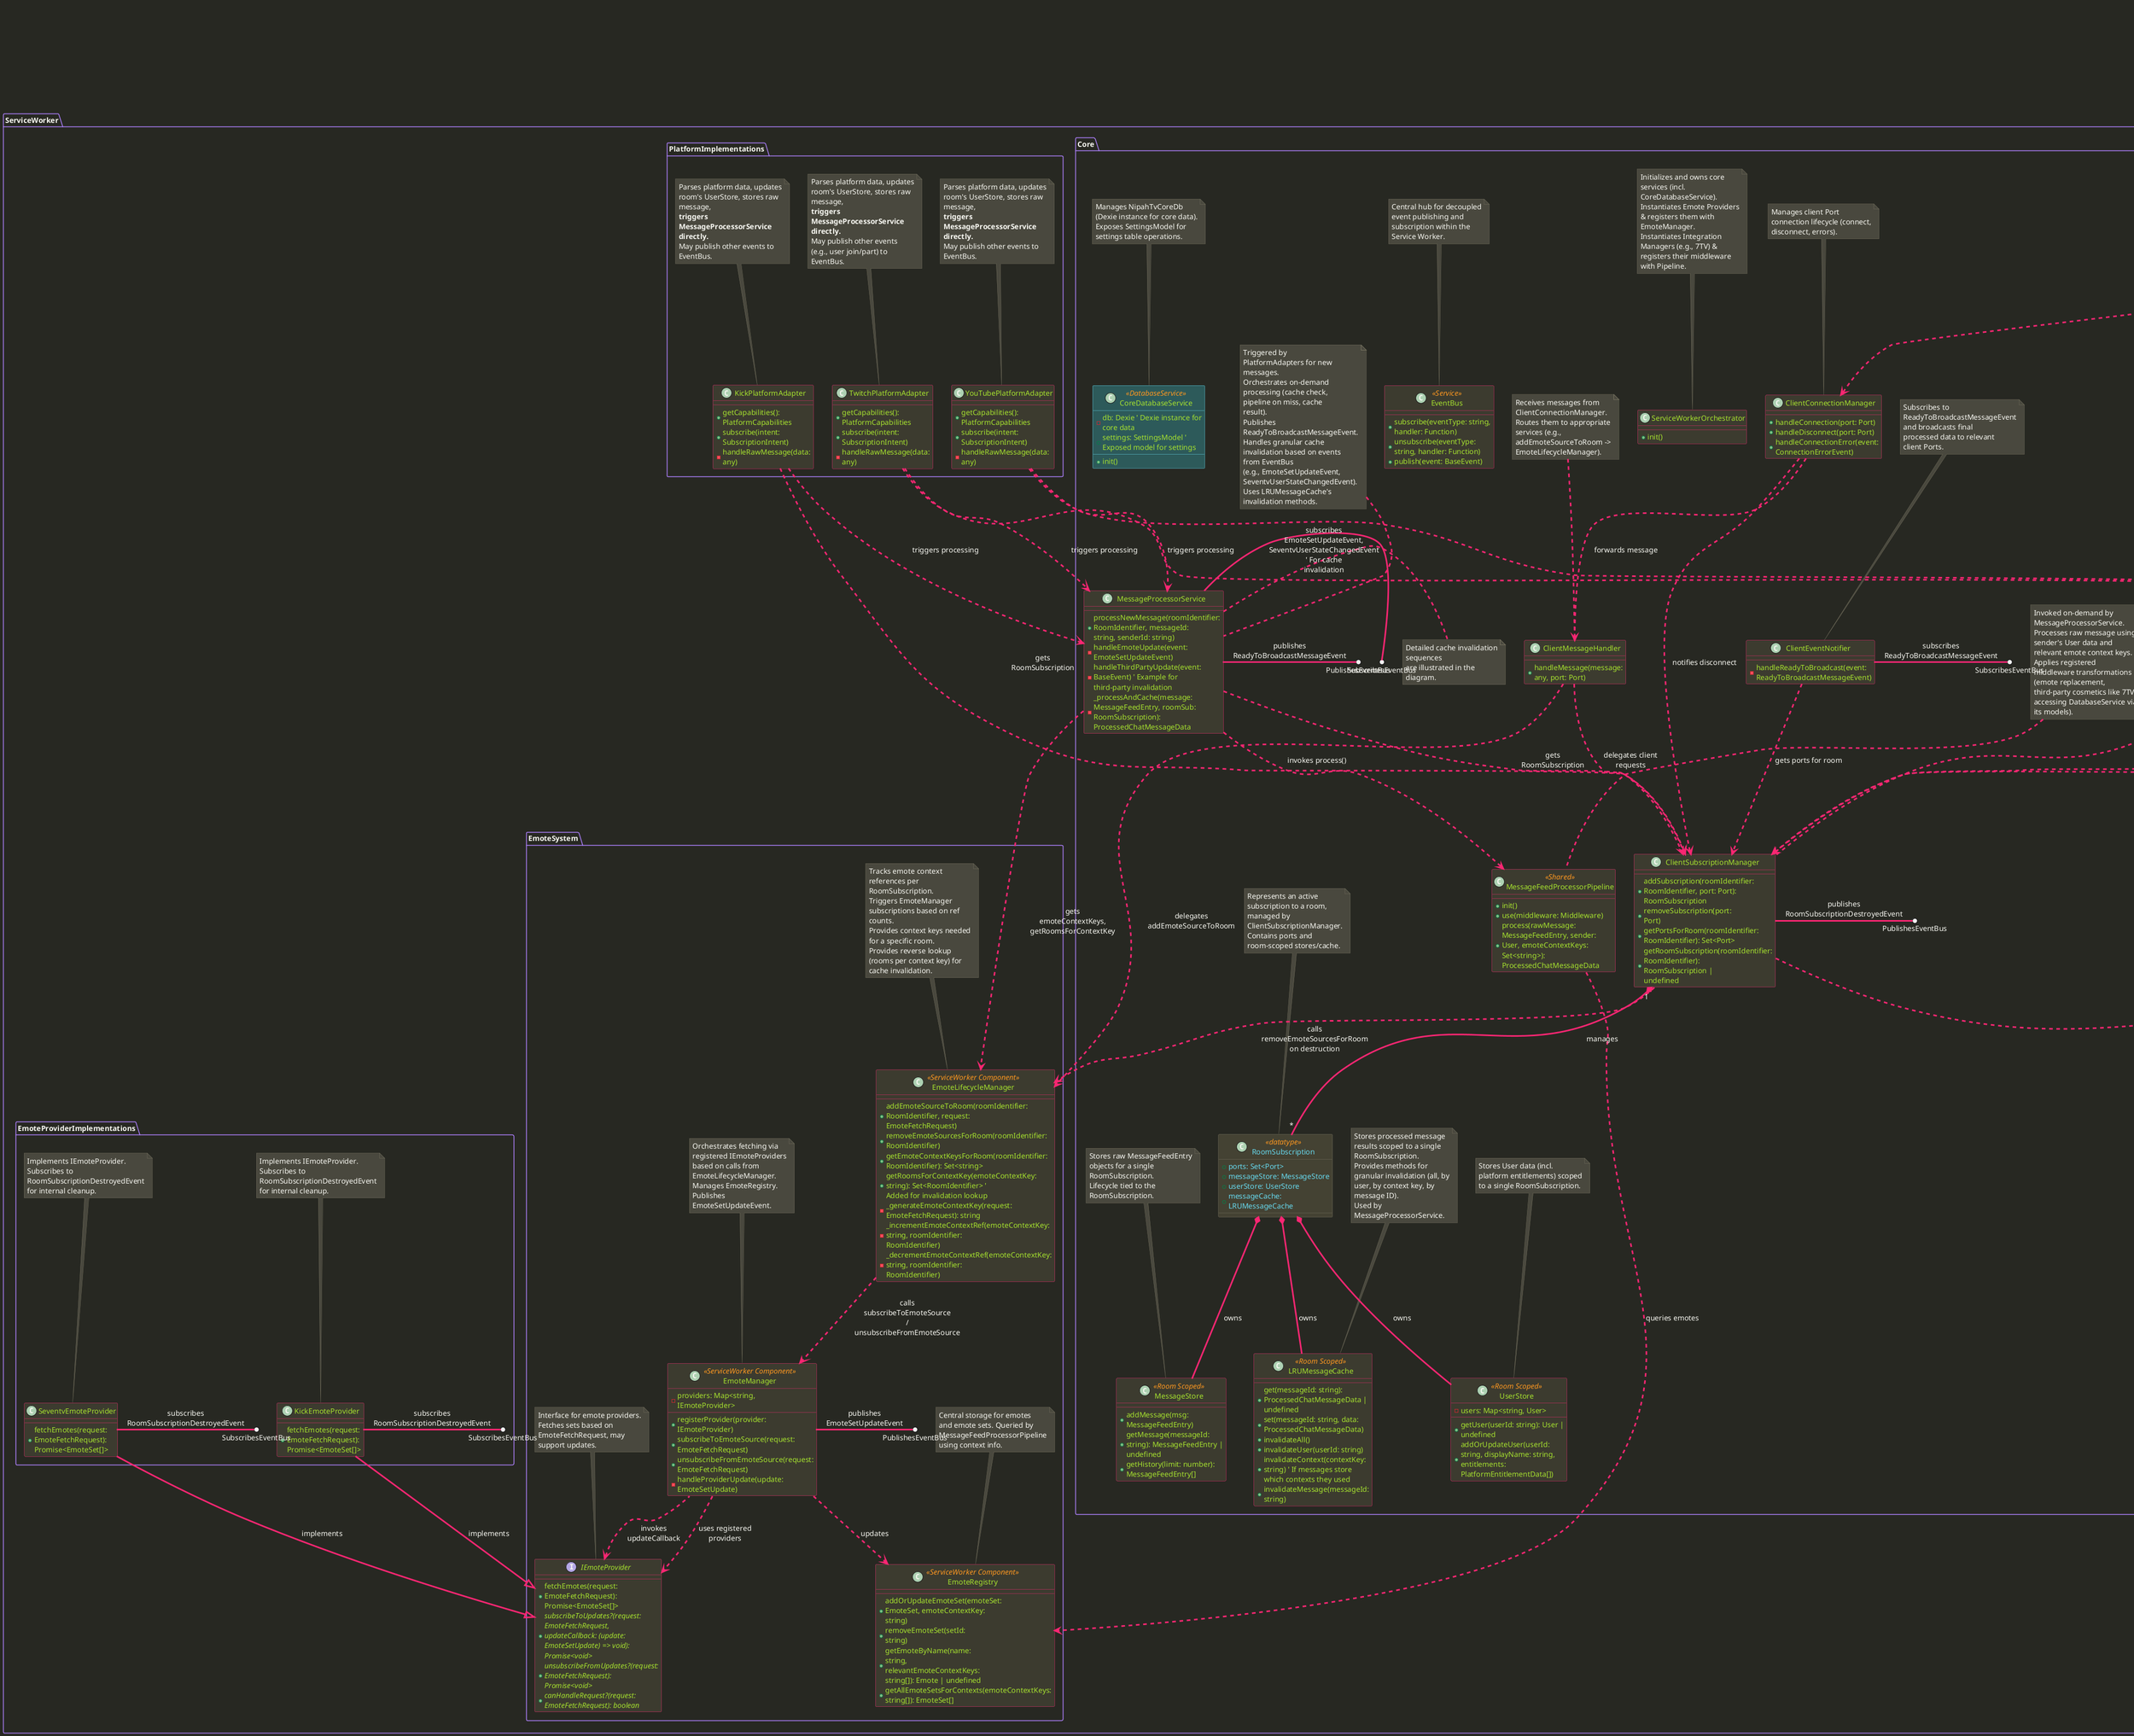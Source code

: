 @startuml architecture_classes
allowmixing

' Base Colors
!$color_bg             = "#272822"
!$color_fg             = "#F8F8F2"
!$color_border         = "#75715E"

' Accent Colors
!$color_accent_red     = "#F92672"
!$color_accent_green   = "#A6E22E"
!$color_accent_yellow  = "#3C3B2F"
!$color_accent_blue    = "#66D9EF"
!$color_accent_orange  = "#FD971F"
!$color_accent_purple  = "#AE81FF"

' Specialized
!$color_datatype_bg    = "#444233"
!$color_interface_bg   = "#2F556B"
!$color_note_bg        = "#49483E"
!$color_note_border    = "#75715E"
!$color_note_font      = "#F8F8F2"
!$color_ext_system_bg  = "#5D2E4F"
!$color_db_service_bg  = "#2D5A5A"
!$color_db_model_bg    = "#3E6E82"

skinparam {
    ' roundCorner 10
    ' padding 12
    ' linetype ortho
    ' Nodesep 120
    ' Ranksep 120
    wrapWidth 200
    maxMessageSize 150

    Shadowing false
    BackgroundColor $color_bg

    DefaultFontColor $color_fg
    DefaultFontName "Consolas", "Monaco", monospace
    DefaultFontSize 14

    ArrowColor $color_accent_red
    ArrowFontColor $color_fg
    ArrowThickness 3

    BorderColor $color_border

    PackageBorderColor $color_accent_purple
    PackageBackgroundColor $color_bg
    PackageTitleFontColor $color_accent_blue
    PackageFontStyle bold

    ClassBackgroundColor $color_accent_yellow
    ClassBorderColor $color_accent_red
    ClassFontColor $color_fg
    ClassAttributeFontColor $color_accent_green
    ClassStereotypeFontColor $color_accent_orange

    InterfaceBackgroundColor $color_interface_bg
    InterfaceBorderColor $color_accent_red
    InterfaceFontColor $color_fg
    InterfaceAttributeFontColor $color_fg
    InterfaceStereotypeFontColor $color_accent_orange

    NoteBackgroundColor $color_note_bg
    NoteBorderColor $color_note_border
    NoteFontColor $color_note_font

    LegendBackgroundColor $color_border
    LegendBorderColor $color_fg
    LegendFontColor $color_fg
}

skinparam class<<datatype>> {
    BackgroundColor $color_datatype_bg
    BorderColor $color_border
    FontColor $color_fg
    AttributeFontColor $color_accent_blue
    StereotypeFontColor $color_accent_orange
}

skinparam class<<DatabaseService>> {
    BackgroundColor $color_db_service_bg
    BorderColor $color_accent_blue
    StereotypeFontColor $color_accent_orange
}



skinparam rectangle<<System_Boundary>><<Container_Boundary>> {
    BorderColor $color_accent_purple
    FontColor $color_accent_purple
}

skinparam rectangle<<External_System>> {
    BackgroundColor $color_ext_system_bg
    BorderColor $color_accent_red
    FontColor $color_fg
}

' left to right direction
top to bottom direction


' Interfaces for Lollipop Notation
interface PublishesEventBus {
 .. Represents publishing to EventBus ..
}
interface SubscribesEventBus {
 .. Represents subscribing to EventBus ..
}

' External Systems
rectangle "==7TV Event Service\n----\nevents.7tv.io\n----\nProvides real-time updates for\nuser entitlements, cosmetics, etc.\nvia WebSocket." <<External_System>> as ExtSeventvWS

' High-Level Grouping: Service Worker Internals
package ServiceWorker {
    package Core {
        class ServiceWorkerOrchestrator {
            + init()
        }
        note top of ServiceWorkerOrchestrator : Initializes and owns core services (incl. CoreDatabaseService).\nInstantiates Emote Providers & registers them with EmoteManager.\nInstantiates Integration Managers (e.g., 7TV) & registers their middleware with Pipeline.

        class ClientConnectionManager {
             + handleConnection(port: Port)
             + handleDisconnect(port: Port)
             + handleConnectionError(event: ConnectionErrorEvent)
        }
        note top of ClientConnectionManager : Manages client Port connection lifecycle (connect, disconnect, errors).

        class ClientMessageHandler {
             + handleMessage(message: any, port: Port)
        }
        note top of ClientMessageHandler : Receives messages from ClientConnectionManager.\nRoutes them to appropriate services (e.g., addEmoteSourceToRoom -> EmoteLifecycleManager).

        class ClientEventNotifier {
             - handleReadyToBroadcast(event: ReadyToBroadcastMessageEvent)
        }
        note top of ClientEventNotifier : Subscribes to ReadyToBroadcastMessageEvent and broadcasts final processed data to relevant client Ports.

        class EventBus <<Service>> {
            + subscribe(eventType: string, handler: Function)
            + unsubscribe(eventType: string, handler: Function)
            + publish(event: BaseEvent)
        }
        note top of EventBus : Central hub for decoupled event publishing and subscription within the Service Worker.

        class ClientSubscriptionManager {
            + addSubscription(roomIdentifier: RoomIdentifier, port: Port): RoomSubscription
            + removeSubscription(port: Port)
            + getPortsForRoom(roomIdentifier: RoomIdentifier): Set<Port>
            + getRoomSubscription(roomIdentifier: RoomIdentifier): RoomSubscription | undefined
        }
        note top of ClientSubscriptionManager : Tracks client ports per room, manages RoomSubscription lifecycle.\nNotifies EmoteLifecycleManager & Integration Managers on creation/destruction.\nPublishes RoomSubscriptionDestroyedEvent for internal cleanup.

        class MessageProcessorService {
            + processNewMessage(roomIdentifier: RoomIdentifier, messageId: string, senderId: string)
            - handleEmoteUpdate(event: EmoteSetUpdateEvent)
            - handleThirdPartyUpdate(event: BaseEvent) ' Example for third-party invalidation
            - _processAndCache(message: MessageFeedEntry, roomSub: RoomSubscription): ProcessedChatMessageData
        }
        note top of MessageProcessorService
            Triggered by PlatformAdapters for new messages.
            Orchestrates on-demand processing (cache check, pipeline on miss, cache result).
            Publishes ReadyToBroadcastMessageEvent.
            Handles granular cache invalidation based on events from EventBus
            (e.g., EmoteSetUpdateEvent, SeventvUserStateChangedEvent).
            Uses LRUMessageCache's invalidation methods.
        end note
        note right of ServiceWorker.Core.MessageProcessorService
            Detailed cache invalidation sequences
            are illustrated in the
            'architecture_cache_invalidation_sequence.mmd'
            diagram.
        end note

        class MessageFeedProcessorPipeline <<Shared>> {
            + init()
            + use(middleware: Middleware)
            + process(rawMessage: MessageFeedEntry, sender: User, emoteContextKeys: Set<string>): ProcessedChatMessageData
        }
        note top of MessageFeedProcessorPipeline : Invoked on-demand by MessageProcessorService.\nProcesses raw message using sender's User data and relevant emote context keys.\nApplies registered middleware transformations (emote replacement, third-party cosmetics like 7TV accessing DatabaseService via its models).

        class UserStore <<Room Scoped>> {
             - users: Map<string, User>
             + getUser(userId: string): User | undefined
             + addOrUpdateUser(userId: string, displayName: string, entitlements: PlatformEntitlementData[])
        }
        note top of UserStore : Stores User data (incl. platform entitlements) scoped to a single RoomSubscription.

        class LRUMessageCache <<Room Scoped>> {
            + get(messageId: string): ProcessedChatMessageData | undefined
            + set(messageId: string, data: ProcessedChatMessageData)
            + invalidateAll()
            + invalidateUser(userId: string)
            + invalidateContext(contextKey: string) ' If messages store which contexts they used
            + invalidateMessage(messageId: string)
        }
        note top of LRUMessageCache : Stores processed message results scoped to a single RoomSubscription.\nProvides methods for granular invalidation (all, by user, by context key, by message ID).\nUsed by MessageProcessorService.

        class RoomSubscription <<datatype>> {
             + ports: Set<Port>
             + messageStore: MessageStore
             + userStore: UserStore
             + messageCache: LRUMessageCache
        }
        note top of RoomSubscription : Represents an active subscription to a room, managed by ClientSubscriptionManager.\nContains ports and room-scoped stores/cache.

        class MessageStore <<Room Scoped>> {
             + addMessage(msg: MessageFeedEntry)
             + getMessage(messageId: string): MessageFeedEntry | undefined
             + getHistory(limit: number): MessageFeedEntry[]
        }
        note top of MessageStore : Stores raw MessageFeedEntry objects for a single RoomSubscription.\nLifecycle tied to the RoomSubscription.

        class CoreDatabaseService <<DatabaseService>> {
            - db: Dexie ' Dexie instance for core data
            + settings: SettingsModel ' Exposed model for settings
            + init()
        }
        note top of CoreDatabaseService : Manages NipahTvCoreDb (Dexie instance for core data).\nExposes SettingsModel for settings table operations.


    }

    package EmoteSystem {
        class EmoteLifecycleManager <<ServiceWorker Component>> {
            + addEmoteSourceToRoom(roomIdentifier: RoomIdentifier, request: EmoteFetchRequest)
            + removeEmoteSourcesForRoom(roomIdentifier: RoomIdentifier)
            + getEmoteContextKeysForRoom(roomIdentifier: RoomIdentifier): Set<string>
            + getRoomsForContextKey(emoteContextKey: string): Set<RoomIdentifier> ' Added for invalidation lookup
            - _generateEmoteContextKey(request: EmoteFetchRequest): string
            - _incrementEmoteContextRef(emoteContextKey: string, roomIdentifier: RoomIdentifier)
            - _decrementEmoteContextRef(emoteContextKey: string, roomIdentifier: RoomIdentifier)
        }
        note top of EmoteLifecycleManager : Tracks emote context references per RoomSubscription.\nTriggers EmoteManager subscriptions based on ref counts.\nProvides context keys needed for a specific room.\nProvides reverse lookup (rooms per context key) for cache invalidation.

        class EmoteManager <<ServiceWorker Component>> {
            - providers: Map<string, IEmoteProvider>
            + registerProvider(provider: IEmoteProvider)
            + subscribeToEmoteSource(request: EmoteFetchRequest)
            + unsubscribeFromEmoteSource(request: EmoteFetchRequest)
            - handleProviderUpdate(update: EmoteSetUpdate)
        }
        note top of EmoteManager : Orchestrates fetching via registered IEmoteProviders based on calls from EmoteLifecycleManager.\nManages EmoteRegistry. Publishes EmoteSetUpdateEvent.

        class EmoteRegistry <<ServiceWorker Component>> {
            + addOrUpdateEmoteSet(emoteSet: EmoteSet, emoteContextKey: string)
            + removeEmoteSet(setId: string)
            + getEmoteByName(name: string, relevantEmoteContextKeys: string[]): Emote | undefined
            + getAllEmoteSetsForContexts(emoteContextKeys: string[]): EmoteSet[]
        }
        note top of EmoteRegistry : Central storage for emotes and emote sets. Queried by MessageFeedProcessorPipeline using context info.

        interface IEmoteProvider {
            + fetchEmotes(request: EmoteFetchRequest): Promise<EmoteSet[]>
            + {abstract} subscribeToUpdates?(request: EmoteFetchRequest, updateCallback: (update: EmoteSetUpdate) => void): Promise<void>
            + {abstract} unsubscribeFromUpdates?(request: EmoteFetchRequest): Promise<void>
            + {abstract} canHandleRequest?(request: EmoteFetchRequest): boolean
        }
        note top of IEmoteProvider : Interface for emote providers. Fetches sets based on EmoteFetchRequest, may support updates.
    }

    package PlatformImplementations {
        class TwitchPlatformAdapter {
            + getCapabilities(): PlatformCapabilities
            + subscribe(intent: SubscriptionIntent)
            - handleRawMessage(data: any)
        }
        note top of TwitchPlatformAdapter : Parses platform data, updates room's UserStore, stores raw message,\n**triggers MessageProcessorService directly.**\nMay publish other events (e.g., user join/part) to EventBus.

        class YouTubePlatformAdapter {
            + getCapabilities(): PlatformCapabilities
            + subscribe(intent: SubscriptionIntent)
            - handleRawMessage(data: any)
        }
        note top of YouTubePlatformAdapter : Parses platform data, updates room's UserStore, stores raw message,\n**triggers MessageProcessorService directly.**\nMay publish other events to EventBus.

        class KickPlatformAdapter {
            + getCapabilities(): PlatformCapabilities
            + subscribe(intent: SubscriptionIntent)
            - handleRawMessage(data: any)
        }
        note top of KickPlatformAdapter : Parses platform data, updates room's UserStore, stores raw message,\n**triggers MessageProcessorService directly.**\nMay publish other events to EventBus.
    }

    package EmoteProviderImplementations {
        class SeventvEmoteProvider {
            + fetchEmotes(request: EmoteFetchRequest): Promise<EmoteSet[]>
        }
        SeventvEmoteProvider --|> ServiceWorker.EmoteSystem.IEmoteProvider : implements
        note top of SeventvEmoteProvider : Implements IEmoteProvider.\nSubscribes to RoomSubscriptionDestroyedEvent for internal cleanup.

        class KickEmoteProvider {
            + fetchEmotes(request: EmoteFetchRequest): Promise<EmoteSet[]>
        }
        KickEmoteProvider --|> ServiceWorker.EmoteSystem.IEmoteProvider : implements
        note top of KickEmoteProvider : Implements IEmoteProvider.\nSubscribes to RoomSubscriptionDestroyedEvent for internal cleanup.
    }

    package ThirdParty {
        package Seventv {
            class SeventvIntegrationManager {
                - ws: WebSocket
                - state: Map<string, any> ' Simplified state representation
                + init()
                + getPipelineMiddleware(): Middleware
                + handleRoomSubscriptionCreated(roomIdentifier: RoomIdentifier)
                - handleWebSocketMessage(event: MessageEvent)
                - handleRoomSubscriptionDestroyed(event: RoomSubscriptionDestroyedEvent)
                - _publishStateChangeEvent(userId: string) ' Example for invalidation
            }
            note top of SeventvIntegrationManager : Manages 7TV WebSocket connection (events.7tv.io),\nreceives async updates (cosmetics, entitlements),\nmaintains internal state, provides middleware for Pipeline.\nOwns and uses SeventvDatabaseService.\nMiddleware accesses 7TV data via SeventvDatabaseService's models (when defined).\n**Publishes state change events (e.g., SeventvUserStateChangedEvent) to EventBus for cache invalidation.**

            class SeventvDatabaseService <<DatabaseService>> {
                - db: Dexie ' Dexie instance for 7TV data
                ' + userCache: SeventvUserCacheModel (Example when defined)
                + init()
            }
            note top of SeventvDatabaseService : Manages NipahTvSeventvDb (Dexie instance for 7TV data).\nWill expose models for 7TV specific data access.
        }
    }
}

' Content Script UI (Separate Top-Level Package)
package ContentScriptUI {
    class ContentScriptManager <<ContentScript>> {
        + connectToServiceWorker()
        + detectAndAssociateContext()
        + subscribeToRoom(roomIdentifier: RoomIdentifier)
        + addEmoteSourceToRoom(roomIdentifier: RoomIdentifier, request: EmoteFetchRequest)
        + sendHeartbeat()
        - handleServiceWorkerMessage(event: BaseEvent)
        - handleDisconnect()
    }
    note top of ContentScriptManager : Manages communication with Service Worker, detects context, initiates subscriptions and requests emote sources per room.

    class MessageFeedView <<UI Component (SolidJS)>> {
        + renderProcessedMessage(data: ProcessedChatMessageData) ' Updated data type
        + updateEmotes(data: EmoteSetUpdateEvent)
        + {abstract} renderChannelEvent?(data: ChannelEventReceivedEvent)
    }
    note top of MessageFeedView : Renders messages, emotes, and other UI elements in the content script.
}


' --- Simplified Relationships ---

' ServiceWorkerOrchestrator Relationships (Ownership & Setup)
' Removed as per user request to simplify the diagram.
' The note on ServiceWorkerOrchestrator describes its role.

' ClientConnectionManager Relationships
ServiceWorker.Core.ClientConnectionManager ..> ServiceWorker.Core.ClientMessageHandler : forwards message
ServiceWorker.Core.ClientConnectionManager ..> ServiceWorker.Core.ClientSubscriptionManager : notifies disconnect

' ClientMessageHandler Relationships
ServiceWorker.Core.ClientMessageHandler ..> ServiceWorker.Core.ClientSubscriptionManager : delegates client requests
ServiceWorker.Core.ClientMessageHandler ..> ServiceWorker.EmoteSystem.EmoteLifecycleManager : delegates addEmoteSourceToRoom

' ClientEventNotifier Relationships
ServiceWorker.Core.ClientEventNotifier -() SubscribesEventBus : subscribes ReadyToBroadcastMessageEvent
ServiceWorker.Core.ClientEventNotifier ..> ServiceWorker.Core.ClientSubscriptionManager : gets ports for room

' MessageProcessorService Relationships
ServiceWorker.Core.MessageProcessorService -() SubscribesEventBus : subscribes EmoteSetUpdateEvent, SeventvUserStateChangedEvent ' For cache invalidation
ServiceWorker.Core.MessageProcessorService ..> ServiceWorker.Core.ClientSubscriptionManager : gets RoomSubscription
ServiceWorker.Core.MessageProcessorService ..> ServiceWorker.EmoteSystem.EmoteLifecycleManager : gets emoteContextKeys, getRoomsForContextKey
ServiceWorker.Core.MessageProcessorService ..> ServiceWorker.Core.MessageFeedProcessorPipeline : invokes process()
ServiceWorker.Core.MessageProcessorService -() PublishesEventBus : publishes ReadyToBroadcastMessageEvent
' ServiceWorker.Core.MessageProcessorService ..> ServiceWorker.Core.CoreDatabaseService : reads settings? (Potential future use via .settings model)

' EventBus Relationships (No direct arrows needed for subscribers/publishers using lollipops)

' Event Publishing via Lollipop Interface
ServiceWorker.Core.ClientSubscriptionManager -() PublishesEventBus : publishes RoomSubscriptionDestroyedEvent
ServiceWorker.EmoteSystem.EmoteManager -() PublishesEventBus : publishes EmoteSetUpdateEvent
ServiceWorker.ThirdParty.Seventv.SeventvIntegrationManager -() PublishesEventBus : publishes SeventvUserStateChangedEvent ' Example
' PlatformAdapters may publish other non-message events

' Event Subscription via Lollipop Interface
ServiceWorker.EmoteProviderImplementations.SeventvEmoteProvider -() SubscribesEventBus : subscribes RoomSubscriptionDestroyedEvent
ServiceWorker.EmoteProviderImplementations.KickEmoteProvider -() SubscribesEventBus : subscribes RoomSubscriptionDestroyedEvent
ServiceWorker.ThirdParty.Seventv.SeventvIntegrationManager -() SubscribesEventBus : subscribes RoomSubscriptionDestroyedEvent

' EmoteLifecycleManager Relationships
ServiceWorker.EmoteSystem.EmoteLifecycleManager ..> ServiceWorker.EmoteSystem.EmoteManager : calls subscribeToEmoteSource / unsubscribeFromEmoteSource

' EmoteManager Relationships
ServiceWorker.EmoteSystem.EmoteManager ..> ServiceWorker.EmoteSystem.IEmoteProvider : uses registered providers
ServiceWorker.EmoteSystem.EmoteManager ..> ServiceWorker.EmoteSystem.EmoteRegistry : updates

' IEmoteProvider Relationships
ServiceWorker.EmoteSystem.IEmoteProvider <.. ServiceWorker.EmoteSystem.EmoteManager : invokes updateCallback

' MessageFeedProcessorPipeline Relationships
ServiceWorker.Core.MessageFeedProcessorPipeline ..> ServiceWorker.EmoteSystem.EmoteRegistry : queries emotes
' Note: Pipeline executes middleware provided by SeventvIntegrationManager

' ContentScriptManager Relationships
ContentScriptUI.ContentScriptManager ..> ServiceWorker.Core.ClientConnectionManager : connects via Port, sends messages
ContentScriptUI.ContentScriptManager o-- ContentScriptUI.MessageFeedView : manages

' ClientSubscriptionManager Relationships
ServiceWorker.Core.ClientSubscriptionManager ..> ServiceWorker.EmoteSystem.EmoteLifecycleManager : calls removeEmoteSourcesForRoom on destruction
ServiceWorker.Core.ClientSubscriptionManager ..> ServiceWorker.ThirdParty.Seventv.SeventvIntegrationManager : calls handleRoomSubscriptionCreated()
ServiceWorker.Core.ClientSubscriptionManager "1" *-- "*" ServiceWorker.Core.RoomSubscription : manages

' RoomSubscription Relationships
ServiceWorker.Core.RoomSubscription *-- ServiceWorker.Core.MessageStore : owns
ServiceWorker.Core.RoomSubscription *-- ServiceWorker.Core.UserStore : owns
ServiceWorker.Core.RoomSubscription *-- ServiceWorker.Core.LRUMessageCache : owns

' PlatformImplementations Relationships
ServiceWorker.PlatformImplementations.TwitchPlatformAdapter ..> ServiceWorker.Core.ClientSubscriptionManager : gets RoomSubscription
ServiceWorker.PlatformImplementations.TwitchPlatformAdapter ..> ServiceWorker.Core.MessageProcessorService : triggers processing
ServiceWorker.PlatformImplementations.YouTubePlatformAdapter ..> ServiceWorker.Core.ClientSubscriptionManager : gets RoomSubscription
ServiceWorker.PlatformImplementations.YouTubePlatformAdapter ..> ServiceWorker.Core.MessageProcessorService : triggers processing
ServiceWorker.PlatformImplementations.KickPlatformAdapter ..> ServiceWorker.Core.ClientSubscriptionManager : gets RoomSubscription
ServiceWorker.PlatformImplementations.KickPlatformAdapter ..> ServiceWorker.Core.MessageProcessorService : triggers processing

' ThirdParty Integration Relationships
ServiceWorker.ThirdParty.Seventv.SeventvIntegrationManager o-- ServiceWorker.ThirdParty.Seventv.SeventvDatabaseService : manages & inits
ServiceWorker.ThirdParty.Seventv.SeventvIntegrationManager ..> ServiceWorker.ThirdParty.Seventv.SeventvDatabaseService : uses (via models)
ServiceWorker.ThirdParty.Seventv.SeventvIntegrationManager ..> ExtSeventvWS : connects via WebSocket

@enduml
